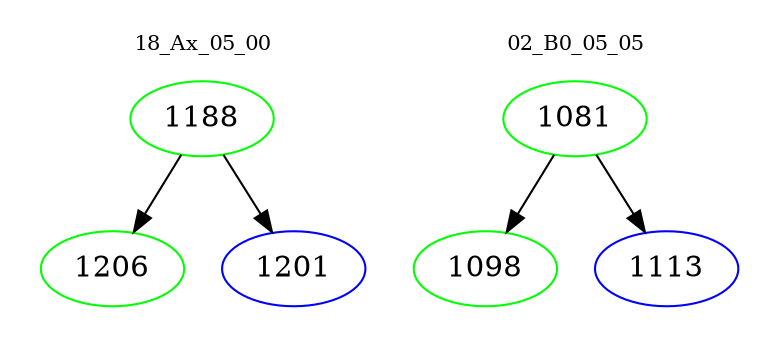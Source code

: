 digraph{
subgraph cluster_0 {
color = white
label = "18_Ax_05_00";
fontsize=10;
T0_1188 [label="1188", color="green"]
T0_1188 -> T0_1206 [color="black"]
T0_1206 [label="1206", color="green"]
T0_1188 -> T0_1201 [color="black"]
T0_1201 [label="1201", color="blue"]
}
subgraph cluster_1 {
color = white
label = "02_B0_05_05";
fontsize=10;
T1_1081 [label="1081", color="green"]
T1_1081 -> T1_1098 [color="black"]
T1_1098 [label="1098", color="green"]
T1_1081 -> T1_1113 [color="black"]
T1_1113 [label="1113", color="blue"]
}
}
